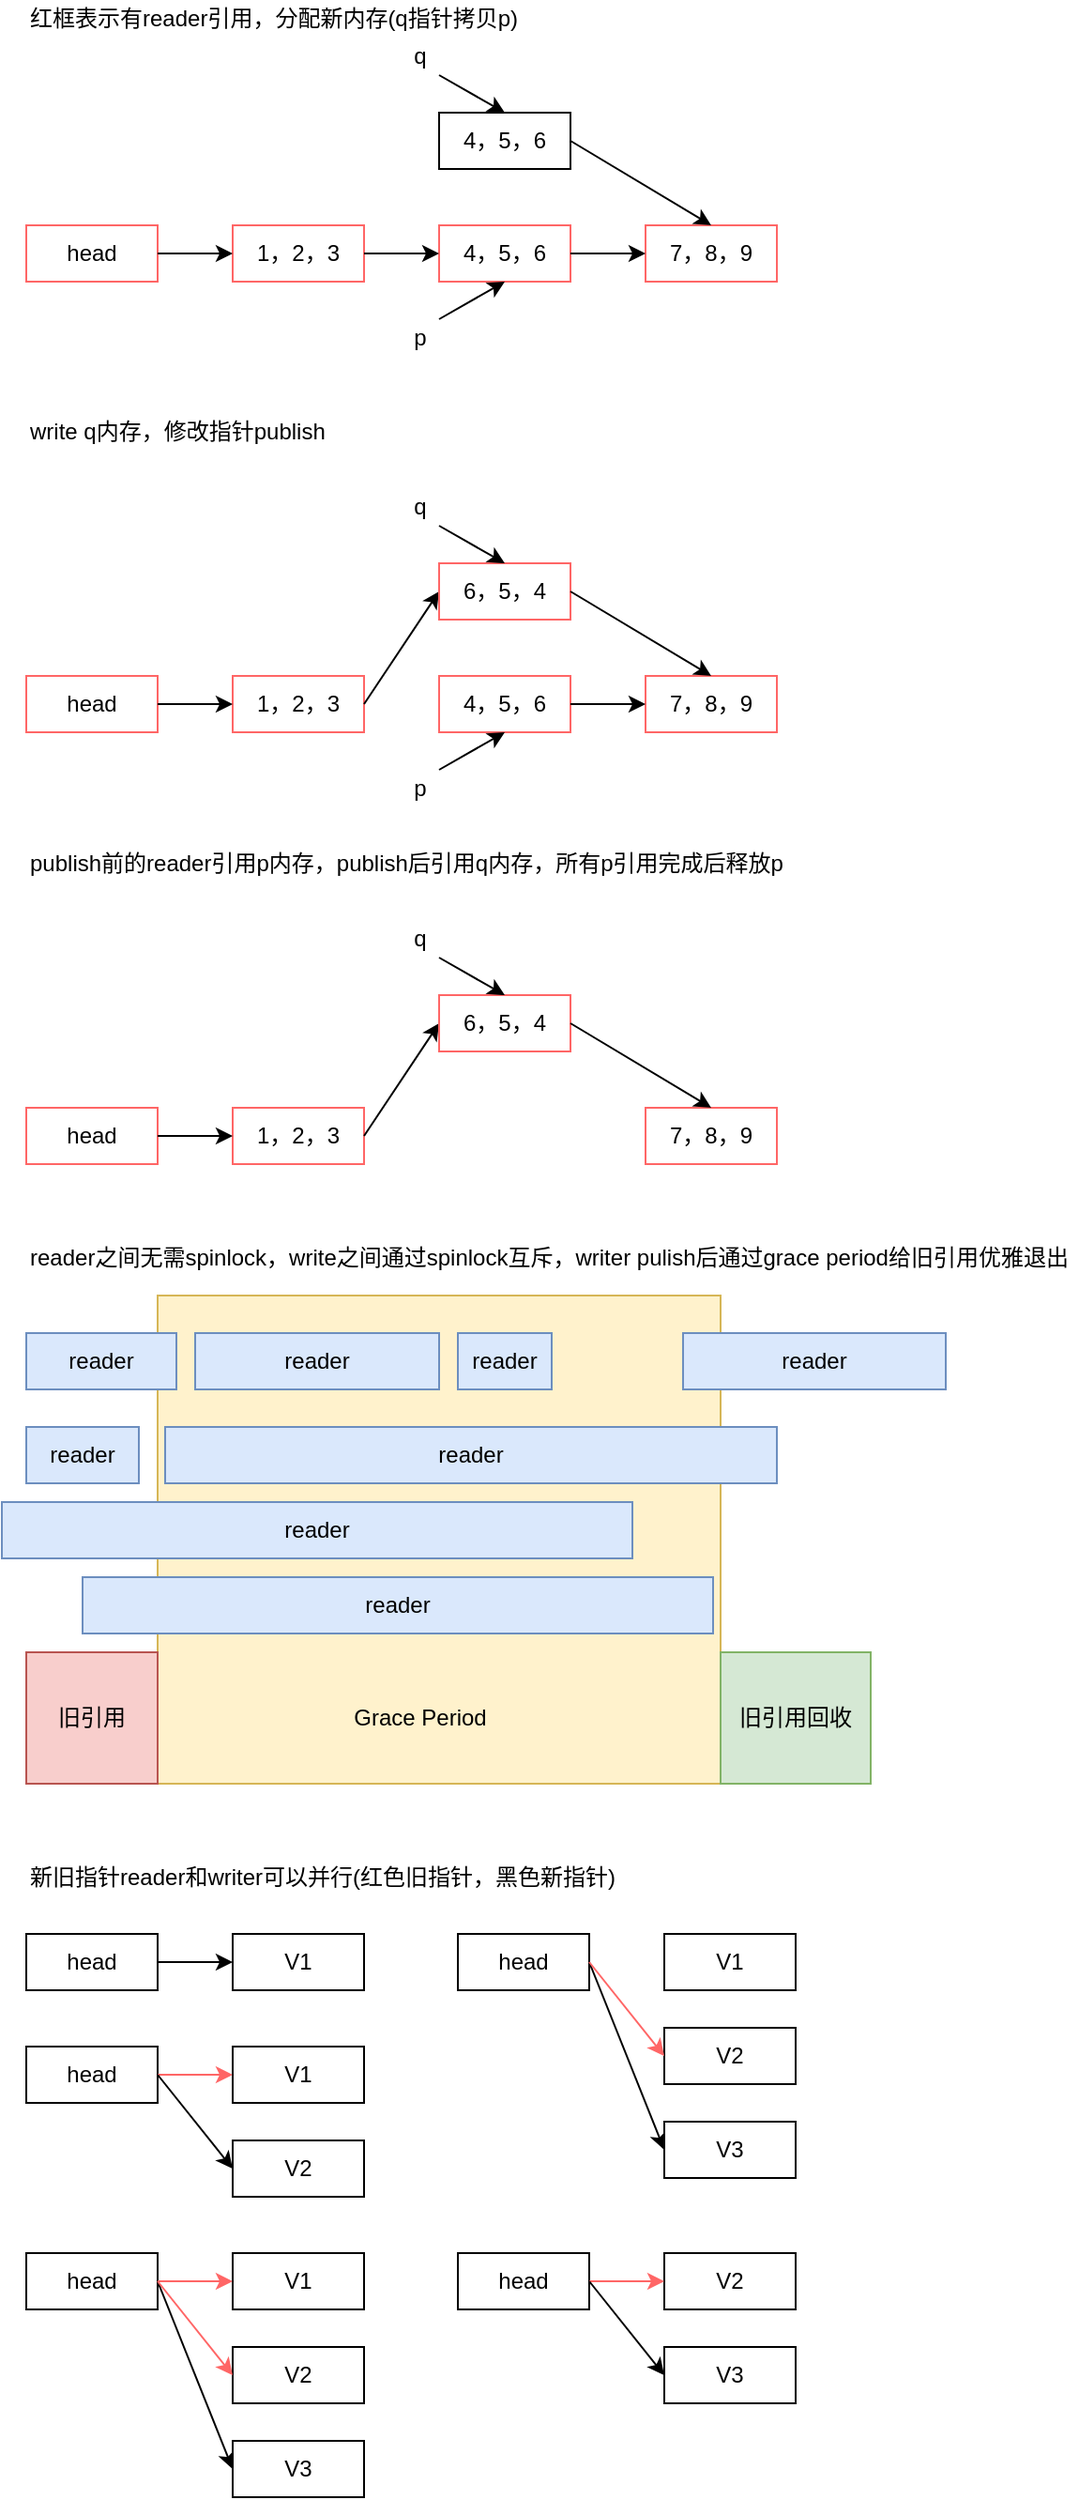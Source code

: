 <mxfile version="13.6.2" type="device"><diagram id="u5bQaV5HEobpwJ1IfBo7" name="Page-1"><mxGraphModel dx="946" dy="454" grid="1" gridSize="10" guides="1" tooltips="1" connect="1" arrows="1" fold="1" page="1" pageScale="1" pageWidth="827" pageHeight="1169" math="0" shadow="0"><root><mxCell id="0"/><mxCell id="1" parent="0"/><mxCell id="kQjtZrQeTBsBWDEc561g-82" value="" style="rounded=0;whiteSpace=wrap;html=1;strokeColor=#d6b656;align=left;labelBackgroundColor=none;fillColor=#fff2cc;" vertex="1" parent="1"><mxGeometry x="180" y="740" width="300" height="260" as="geometry"/></mxCell><mxCell id="kQjtZrQeTBsBWDEc561g-1" value="head" style="rounded=0;whiteSpace=wrap;html=1;strokeColor=#FF6666;" vertex="1" parent="1"><mxGeometry x="110" y="170" width="70" height="30" as="geometry"/></mxCell><mxCell id="kQjtZrQeTBsBWDEc561g-2" value="1，2，3" style="rounded=0;whiteSpace=wrap;html=1;strokeColor=#FF6666;" vertex="1" parent="1"><mxGeometry x="220" y="170" width="70" height="30" as="geometry"/></mxCell><mxCell id="kQjtZrQeTBsBWDEc561g-3" value="4，5，6" style="rounded=0;whiteSpace=wrap;html=1;strokeColor=#FF6666;" vertex="1" parent="1"><mxGeometry x="330" y="170" width="70" height="30" as="geometry"/></mxCell><mxCell id="kQjtZrQeTBsBWDEc561g-4" value="7，8，9" style="rounded=0;whiteSpace=wrap;html=1;strokeColor=#FF6666;" vertex="1" parent="1"><mxGeometry x="440" y="170" width="70" height="30" as="geometry"/></mxCell><mxCell id="kQjtZrQeTBsBWDEc561g-5" value="" style="endArrow=classic;html=1;exitX=1;exitY=0.5;exitDx=0;exitDy=0;" edge="1" parent="1" source="kQjtZrQeTBsBWDEc561g-1"><mxGeometry width="50" height="50" relative="1" as="geometry"><mxPoint x="390" y="260" as="sourcePoint"/><mxPoint x="220" y="185" as="targetPoint"/></mxGeometry></mxCell><mxCell id="kQjtZrQeTBsBWDEc561g-6" value="" style="endArrow=classic;html=1;exitX=1;exitY=0.5;exitDx=0;exitDy=0;entryX=0;entryY=0.5;entryDx=0;entryDy=0;" edge="1" parent="1" source="kQjtZrQeTBsBWDEc561g-2" target="kQjtZrQeTBsBWDEc561g-3"><mxGeometry width="50" height="50" relative="1" as="geometry"><mxPoint x="390" y="260" as="sourcePoint"/><mxPoint x="440" y="210" as="targetPoint"/></mxGeometry></mxCell><mxCell id="kQjtZrQeTBsBWDEc561g-7" value="" style="endArrow=classic;html=1;exitX=1;exitY=0.5;exitDx=0;exitDy=0;entryX=0;entryY=0.5;entryDx=0;entryDy=0;" edge="1" parent="1" source="kQjtZrQeTBsBWDEc561g-3" target="kQjtZrQeTBsBWDEc561g-4"><mxGeometry width="50" height="50" relative="1" as="geometry"><mxPoint x="390" y="260" as="sourcePoint"/><mxPoint x="440" y="210" as="targetPoint"/></mxGeometry></mxCell><mxCell id="kQjtZrQeTBsBWDEc561g-15" value="" style="endArrow=classic;html=1;entryX=0.5;entryY=1;entryDx=0;entryDy=0;" edge="1" parent="1" target="kQjtZrQeTBsBWDEc561g-3"><mxGeometry width="50" height="50" relative="1" as="geometry"><mxPoint x="330" y="220" as="sourcePoint"/><mxPoint x="440" y="210" as="targetPoint"/></mxGeometry></mxCell><mxCell id="kQjtZrQeTBsBWDEc561g-16" value="p" style="text;html=1;strokeColor=none;fillColor=none;align=center;verticalAlign=middle;whiteSpace=wrap;rounded=0;" vertex="1" parent="1"><mxGeometry x="310" y="220" width="20" height="20" as="geometry"/></mxCell><mxCell id="kQjtZrQeTBsBWDEc561g-17" value="4，5，6" style="rounded=0;whiteSpace=wrap;html=1;" vertex="1" parent="1"><mxGeometry x="330" y="110" width="70" height="30" as="geometry"/></mxCell><mxCell id="kQjtZrQeTBsBWDEc561g-18" value="" style="endArrow=classic;html=1;entryX=0.5;entryY=0;entryDx=0;entryDy=0;" edge="1" parent="1" target="kQjtZrQeTBsBWDEc561g-17"><mxGeometry width="50" height="50" relative="1" as="geometry"><mxPoint x="330" y="90" as="sourcePoint"/><mxPoint x="440" y="210" as="targetPoint"/></mxGeometry></mxCell><mxCell id="kQjtZrQeTBsBWDEc561g-19" value="q" style="text;html=1;strokeColor=none;fillColor=none;align=center;verticalAlign=middle;whiteSpace=wrap;rounded=0;" vertex="1" parent="1"><mxGeometry x="310" y="70" width="20" height="20" as="geometry"/></mxCell><mxCell id="kQjtZrQeTBsBWDEc561g-20" value="" style="endArrow=classic;html=1;entryX=0.5;entryY=0;entryDx=0;entryDy=0;exitX=1;exitY=0.5;exitDx=0;exitDy=0;" edge="1" parent="1" source="kQjtZrQeTBsBWDEc561g-17" target="kQjtZrQeTBsBWDEc561g-4"><mxGeometry width="50" height="50" relative="1" as="geometry"><mxPoint x="390" y="260" as="sourcePoint"/><mxPoint x="440" y="210" as="targetPoint"/></mxGeometry></mxCell><mxCell id="kQjtZrQeTBsBWDEc561g-21" value="write q内存，修改指针publish" style="text;html=1;strokeColor=none;fillColor=none;align=left;verticalAlign=middle;whiteSpace=wrap;rounded=0;" vertex="1" parent="1"><mxGeometry x="110" y="270" width="400" height="20" as="geometry"/></mxCell><mxCell id="kQjtZrQeTBsBWDEc561g-22" value="红框表示有reader引用，分配新内存(q指针拷贝p)" style="text;html=1;strokeColor=none;fillColor=none;align=left;verticalAlign=middle;whiteSpace=wrap;rounded=0;" vertex="1" parent="1"><mxGeometry x="110" y="50" width="400" height="20" as="geometry"/></mxCell><mxCell id="kQjtZrQeTBsBWDEc561g-23" value="head" style="rounded=0;whiteSpace=wrap;html=1;strokeColor=#FF6666;" vertex="1" parent="1"><mxGeometry x="110" y="410" width="70" height="30" as="geometry"/></mxCell><mxCell id="kQjtZrQeTBsBWDEc561g-24" value="1，2，3" style="rounded=0;whiteSpace=wrap;html=1;strokeColor=#FF6666;" vertex="1" parent="1"><mxGeometry x="220" y="410" width="70" height="30" as="geometry"/></mxCell><mxCell id="kQjtZrQeTBsBWDEc561g-25" value="4，5，6" style="rounded=0;whiteSpace=wrap;html=1;strokeColor=#FF6666;" vertex="1" parent="1"><mxGeometry x="330" y="410" width="70" height="30" as="geometry"/></mxCell><mxCell id="kQjtZrQeTBsBWDEc561g-26" value="7，8，9" style="rounded=0;whiteSpace=wrap;html=1;strokeColor=#FF6666;" vertex="1" parent="1"><mxGeometry x="440" y="410" width="70" height="30" as="geometry"/></mxCell><mxCell id="kQjtZrQeTBsBWDEc561g-27" value="" style="endArrow=classic;html=1;exitX=1;exitY=0.5;exitDx=0;exitDy=0;" edge="1" source="kQjtZrQeTBsBWDEc561g-23" parent="1"><mxGeometry width="50" height="50" relative="1" as="geometry"><mxPoint x="390" y="500" as="sourcePoint"/><mxPoint x="220" y="425" as="targetPoint"/></mxGeometry></mxCell><mxCell id="kQjtZrQeTBsBWDEc561g-28" value="" style="endArrow=classic;html=1;exitX=1;exitY=0.5;exitDx=0;exitDy=0;entryX=0;entryY=0.5;entryDx=0;entryDy=0;" edge="1" source="kQjtZrQeTBsBWDEc561g-24" target="kQjtZrQeTBsBWDEc561g-32" parent="1"><mxGeometry width="50" height="50" relative="1" as="geometry"><mxPoint x="390" y="500" as="sourcePoint"/><mxPoint x="440" y="450" as="targetPoint"/></mxGeometry></mxCell><mxCell id="kQjtZrQeTBsBWDEc561g-29" value="" style="endArrow=classic;html=1;exitX=1;exitY=0.5;exitDx=0;exitDy=0;entryX=0;entryY=0.5;entryDx=0;entryDy=0;" edge="1" source="kQjtZrQeTBsBWDEc561g-25" target="kQjtZrQeTBsBWDEc561g-26" parent="1"><mxGeometry width="50" height="50" relative="1" as="geometry"><mxPoint x="390" y="500" as="sourcePoint"/><mxPoint x="440" y="450" as="targetPoint"/></mxGeometry></mxCell><mxCell id="kQjtZrQeTBsBWDEc561g-30" value="" style="endArrow=classic;html=1;entryX=0.5;entryY=1;entryDx=0;entryDy=0;" edge="1" target="kQjtZrQeTBsBWDEc561g-25" parent="1"><mxGeometry width="50" height="50" relative="1" as="geometry"><mxPoint x="330" y="460" as="sourcePoint"/><mxPoint x="440" y="450" as="targetPoint"/></mxGeometry></mxCell><mxCell id="kQjtZrQeTBsBWDEc561g-31" value="p" style="text;html=1;strokeColor=none;fillColor=none;align=center;verticalAlign=middle;whiteSpace=wrap;rounded=0;" vertex="1" parent="1"><mxGeometry x="310" y="460" width="20" height="20" as="geometry"/></mxCell><mxCell id="kQjtZrQeTBsBWDEc561g-32" value="6，5，4" style="rounded=0;whiteSpace=wrap;html=1;strokeColor=#FF6666;" vertex="1" parent="1"><mxGeometry x="330" y="350" width="70" height="30" as="geometry"/></mxCell><mxCell id="kQjtZrQeTBsBWDEc561g-33" value="" style="endArrow=classic;html=1;entryX=0.5;entryY=0;entryDx=0;entryDy=0;" edge="1" target="kQjtZrQeTBsBWDEc561g-32" parent="1"><mxGeometry width="50" height="50" relative="1" as="geometry"><mxPoint x="330" y="330" as="sourcePoint"/><mxPoint x="440" y="450" as="targetPoint"/></mxGeometry></mxCell><mxCell id="kQjtZrQeTBsBWDEc561g-34" value="" style="endArrow=classic;html=1;entryX=0.5;entryY=0;entryDx=0;entryDy=0;exitX=1;exitY=0.5;exitDx=0;exitDy=0;" edge="1" source="kQjtZrQeTBsBWDEc561g-32" target="kQjtZrQeTBsBWDEc561g-26" parent="1"><mxGeometry width="50" height="50" relative="1" as="geometry"><mxPoint x="390" y="500" as="sourcePoint"/><mxPoint x="440" y="450" as="targetPoint"/></mxGeometry></mxCell><mxCell id="kQjtZrQeTBsBWDEc561g-35" value="q" style="text;html=1;strokeColor=none;fillColor=none;align=center;verticalAlign=middle;whiteSpace=wrap;rounded=0;" vertex="1" parent="1"><mxGeometry x="310" y="310" width="20" height="20" as="geometry"/></mxCell><mxCell id="kQjtZrQeTBsBWDEc561g-36" value="publish前的reader引用p内存，publish后引用q内存，所有p引用完成后释放p" style="text;html=1;strokeColor=none;fillColor=none;align=left;verticalAlign=middle;whiteSpace=wrap;rounded=0;" vertex="1" parent="1"><mxGeometry x="110" y="500" width="410" height="20" as="geometry"/></mxCell><mxCell id="kQjtZrQeTBsBWDEc561g-37" value="head" style="rounded=0;whiteSpace=wrap;html=1;strokeColor=#FF6666;" vertex="1" parent="1"><mxGeometry x="110" y="640" width="70" height="30" as="geometry"/></mxCell><mxCell id="kQjtZrQeTBsBWDEc561g-38" value="1，2，3" style="rounded=0;whiteSpace=wrap;html=1;strokeColor=#FF6666;" vertex="1" parent="1"><mxGeometry x="220" y="640" width="70" height="30" as="geometry"/></mxCell><mxCell id="kQjtZrQeTBsBWDEc561g-40" value="7，8，9" style="rounded=0;whiteSpace=wrap;html=1;strokeColor=#FF6666;" vertex="1" parent="1"><mxGeometry x="440" y="640" width="70" height="30" as="geometry"/></mxCell><mxCell id="kQjtZrQeTBsBWDEc561g-41" value="" style="endArrow=classic;html=1;exitX=1;exitY=0.5;exitDx=0;exitDy=0;" edge="1" source="kQjtZrQeTBsBWDEc561g-37" parent="1"><mxGeometry width="50" height="50" relative="1" as="geometry"><mxPoint x="390" y="730" as="sourcePoint"/><mxPoint x="220" y="655" as="targetPoint"/></mxGeometry></mxCell><mxCell id="kQjtZrQeTBsBWDEc561g-42" value="" style="endArrow=classic;html=1;exitX=1;exitY=0.5;exitDx=0;exitDy=0;entryX=0;entryY=0.5;entryDx=0;entryDy=0;" edge="1" source="kQjtZrQeTBsBWDEc561g-38" target="kQjtZrQeTBsBWDEc561g-46" parent="1"><mxGeometry width="50" height="50" relative="1" as="geometry"><mxPoint x="390" y="730" as="sourcePoint"/><mxPoint x="440" y="680" as="targetPoint"/></mxGeometry></mxCell><mxCell id="kQjtZrQeTBsBWDEc561g-46" value="6，5，4" style="rounded=0;whiteSpace=wrap;html=1;strokeColor=#FF6666;" vertex="1" parent="1"><mxGeometry x="330" y="580" width="70" height="30" as="geometry"/></mxCell><mxCell id="kQjtZrQeTBsBWDEc561g-47" value="" style="endArrow=classic;html=1;entryX=0.5;entryY=0;entryDx=0;entryDy=0;" edge="1" target="kQjtZrQeTBsBWDEc561g-46" parent="1"><mxGeometry width="50" height="50" relative="1" as="geometry"><mxPoint x="330" y="560" as="sourcePoint"/><mxPoint x="440" y="680" as="targetPoint"/></mxGeometry></mxCell><mxCell id="kQjtZrQeTBsBWDEc561g-48" value="" style="endArrow=classic;html=1;entryX=0.5;entryY=0;entryDx=0;entryDy=0;exitX=1;exitY=0.5;exitDx=0;exitDy=0;" edge="1" source="kQjtZrQeTBsBWDEc561g-46" target="kQjtZrQeTBsBWDEc561g-40" parent="1"><mxGeometry width="50" height="50" relative="1" as="geometry"><mxPoint x="390" y="730" as="sourcePoint"/><mxPoint x="440" y="680" as="targetPoint"/></mxGeometry></mxCell><mxCell id="kQjtZrQeTBsBWDEc561g-49" value="q" style="text;html=1;strokeColor=none;fillColor=none;align=center;verticalAlign=middle;whiteSpace=wrap;rounded=0;" vertex="1" parent="1"><mxGeometry x="310" y="540" width="20" height="20" as="geometry"/></mxCell><mxCell id="kQjtZrQeTBsBWDEc561g-50" value="新旧指针reader和writer可以并行(红色旧指针，黑色新指针)" style="text;html=1;strokeColor=none;fillColor=none;align=left;verticalAlign=middle;whiteSpace=wrap;rounded=0;" vertex="1" parent="1"><mxGeometry x="110" y="1040" width="410" height="20" as="geometry"/></mxCell><mxCell id="kQjtZrQeTBsBWDEc561g-51" value="head" style="rounded=0;whiteSpace=wrap;html=1;" vertex="1" parent="1"><mxGeometry x="110" y="1080" width="70" height="30" as="geometry"/></mxCell><mxCell id="kQjtZrQeTBsBWDEc561g-52" value="V1" style="rounded=0;whiteSpace=wrap;html=1;" vertex="1" parent="1"><mxGeometry x="220" y="1080" width="70" height="30" as="geometry"/></mxCell><mxCell id="kQjtZrQeTBsBWDEc561g-53" value="" style="endArrow=classic;html=1;exitX=1;exitY=0.5;exitDx=0;exitDy=0;" edge="1" parent="1" source="kQjtZrQeTBsBWDEc561g-51" target="kQjtZrQeTBsBWDEc561g-52"><mxGeometry width="50" height="50" relative="1" as="geometry"><mxPoint x="190" y="985" as="sourcePoint"/><mxPoint x="230" y="985" as="targetPoint"/></mxGeometry></mxCell><mxCell id="kQjtZrQeTBsBWDEc561g-54" value="head" style="rounded=0;whiteSpace=wrap;html=1;" vertex="1" parent="1"><mxGeometry x="110" y="1140" width="70" height="30" as="geometry"/></mxCell><mxCell id="kQjtZrQeTBsBWDEc561g-55" value="V1" style="rounded=0;whiteSpace=wrap;html=1;" vertex="1" parent="1"><mxGeometry x="220" y="1140" width="70" height="30" as="geometry"/></mxCell><mxCell id="kQjtZrQeTBsBWDEc561g-56" value="" style="endArrow=classic;html=1;exitX=1;exitY=0.5;exitDx=0;exitDy=0;strokeColor=#FF6666;" edge="1" source="kQjtZrQeTBsBWDEc561g-54" target="kQjtZrQeTBsBWDEc561g-55" parent="1"><mxGeometry width="50" height="50" relative="1" as="geometry"><mxPoint x="190" y="1045" as="sourcePoint"/><mxPoint x="230" y="1045" as="targetPoint"/></mxGeometry></mxCell><mxCell id="kQjtZrQeTBsBWDEc561g-57" value="V2" style="rounded=0;whiteSpace=wrap;html=1;" vertex="1" parent="1"><mxGeometry x="220" y="1190" width="70" height="30" as="geometry"/></mxCell><mxCell id="kQjtZrQeTBsBWDEc561g-58" value="" style="endArrow=classic;html=1;exitX=1;exitY=0.5;exitDx=0;exitDy=0;entryX=0;entryY=0.5;entryDx=0;entryDy=0;" edge="1" parent="1" source="kQjtZrQeTBsBWDEc561g-54" target="kQjtZrQeTBsBWDEc561g-57"><mxGeometry width="50" height="50" relative="1" as="geometry"><mxPoint x="190" y="1165" as="sourcePoint"/><mxPoint x="230" y="1165" as="targetPoint"/></mxGeometry></mxCell><mxCell id="kQjtZrQeTBsBWDEc561g-59" value="head" style="rounded=0;whiteSpace=wrap;html=1;" vertex="1" parent="1"><mxGeometry x="110" y="1250" width="70" height="30" as="geometry"/></mxCell><mxCell id="kQjtZrQeTBsBWDEc561g-60" value="V1" style="rounded=0;whiteSpace=wrap;html=1;" vertex="1" parent="1"><mxGeometry x="220" y="1250" width="70" height="30" as="geometry"/></mxCell><mxCell id="kQjtZrQeTBsBWDEc561g-61" value="" style="endArrow=classic;html=1;exitX=1;exitY=0.5;exitDx=0;exitDy=0;strokeColor=#FF6666;" edge="1" source="kQjtZrQeTBsBWDEc561g-59" target="kQjtZrQeTBsBWDEc561g-60" parent="1"><mxGeometry width="50" height="50" relative="1" as="geometry"><mxPoint x="190" y="1155" as="sourcePoint"/><mxPoint x="230" y="1155" as="targetPoint"/></mxGeometry></mxCell><mxCell id="kQjtZrQeTBsBWDEc561g-62" value="V2" style="rounded=0;whiteSpace=wrap;html=1;" vertex="1" parent="1"><mxGeometry x="220" y="1300" width="70" height="30" as="geometry"/></mxCell><mxCell id="kQjtZrQeTBsBWDEc561g-63" value="" style="endArrow=classic;html=1;exitX=1;exitY=0.5;exitDx=0;exitDy=0;entryX=0;entryY=0.5;entryDx=0;entryDy=0;" edge="1" source="kQjtZrQeTBsBWDEc561g-59" target="kQjtZrQeTBsBWDEc561g-64" parent="1"><mxGeometry width="50" height="50" relative="1" as="geometry"><mxPoint x="190" y="1275" as="sourcePoint"/><mxPoint x="230" y="1275" as="targetPoint"/></mxGeometry></mxCell><mxCell id="kQjtZrQeTBsBWDEc561g-64" value="V3" style="rounded=0;whiteSpace=wrap;html=1;" vertex="1" parent="1"><mxGeometry x="220" y="1350" width="70" height="30" as="geometry"/></mxCell><mxCell id="kQjtZrQeTBsBWDEc561g-65" value="" style="endArrow=classic;html=1;exitX=1;exitY=0.5;exitDx=0;exitDy=0;strokeColor=#FF6666;entryX=0;entryY=0.5;entryDx=0;entryDy=0;" edge="1" parent="1" source="kQjtZrQeTBsBWDEc561g-59" target="kQjtZrQeTBsBWDEc561g-62"><mxGeometry width="50" height="50" relative="1" as="geometry"><mxPoint x="190" y="1275" as="sourcePoint"/><mxPoint x="230" y="1275" as="targetPoint"/></mxGeometry></mxCell><mxCell id="kQjtZrQeTBsBWDEc561g-66" value="head" style="rounded=0;whiteSpace=wrap;html=1;" vertex="1" parent="1"><mxGeometry x="340" y="1250" width="70" height="30" as="geometry"/></mxCell><mxCell id="kQjtZrQeTBsBWDEc561g-67" value="V2" style="rounded=0;whiteSpace=wrap;html=1;" vertex="1" parent="1"><mxGeometry x="450" y="1250" width="70" height="30" as="geometry"/></mxCell><mxCell id="kQjtZrQeTBsBWDEc561g-68" value="" style="endArrow=classic;html=1;exitX=1;exitY=0.5;exitDx=0;exitDy=0;strokeColor=#FF6666;" edge="1" source="kQjtZrQeTBsBWDEc561g-66" target="kQjtZrQeTBsBWDEc561g-67" parent="1"><mxGeometry width="50" height="50" relative="1" as="geometry"><mxPoint x="420" y="1155" as="sourcePoint"/><mxPoint x="460" y="1155" as="targetPoint"/></mxGeometry></mxCell><mxCell id="kQjtZrQeTBsBWDEc561g-69" value="V3" style="rounded=0;whiteSpace=wrap;html=1;" vertex="1" parent="1"><mxGeometry x="450" y="1300" width="70" height="30" as="geometry"/></mxCell><mxCell id="kQjtZrQeTBsBWDEc561g-70" value="" style="endArrow=classic;html=1;exitX=1;exitY=0.5;exitDx=0;exitDy=0;entryX=0;entryY=0.5;entryDx=0;entryDy=0;" edge="1" source="kQjtZrQeTBsBWDEc561g-66" target="kQjtZrQeTBsBWDEc561g-69" parent="1"><mxGeometry width="50" height="50" relative="1" as="geometry"><mxPoint x="420" y="1275" as="sourcePoint"/><mxPoint x="460" y="1275" as="targetPoint"/></mxGeometry></mxCell><mxCell id="kQjtZrQeTBsBWDEc561g-71" value="head" style="rounded=0;whiteSpace=wrap;html=1;" vertex="1" parent="1"><mxGeometry x="340" y="1080" width="70" height="30" as="geometry"/></mxCell><mxCell id="kQjtZrQeTBsBWDEc561g-72" value="V1" style="rounded=0;whiteSpace=wrap;html=1;" vertex="1" parent="1"><mxGeometry x="450" y="1080" width="70" height="30" as="geometry"/></mxCell><mxCell id="kQjtZrQeTBsBWDEc561g-74" value="V2" style="rounded=0;whiteSpace=wrap;html=1;" vertex="1" parent="1"><mxGeometry x="450" y="1130" width="70" height="30" as="geometry"/></mxCell><mxCell id="kQjtZrQeTBsBWDEc561g-75" value="" style="endArrow=classic;html=1;exitX=1;exitY=0.5;exitDx=0;exitDy=0;entryX=0;entryY=0.5;entryDx=0;entryDy=0;" edge="1" source="kQjtZrQeTBsBWDEc561g-71" target="kQjtZrQeTBsBWDEc561g-76" parent="1"><mxGeometry width="50" height="50" relative="1" as="geometry"><mxPoint x="420" y="1105" as="sourcePoint"/><mxPoint x="460" y="1105" as="targetPoint"/></mxGeometry></mxCell><mxCell id="kQjtZrQeTBsBWDEc561g-76" value="V3" style="rounded=0;whiteSpace=wrap;html=1;" vertex="1" parent="1"><mxGeometry x="450" y="1180" width="70" height="30" as="geometry"/></mxCell><mxCell id="kQjtZrQeTBsBWDEc561g-77" value="" style="endArrow=classic;html=1;exitX=1;exitY=0.5;exitDx=0;exitDy=0;strokeColor=#FF6666;entryX=0;entryY=0.5;entryDx=0;entryDy=0;" edge="1" source="kQjtZrQeTBsBWDEc561g-71" target="kQjtZrQeTBsBWDEc561g-74" parent="1"><mxGeometry width="50" height="50" relative="1" as="geometry"><mxPoint x="420" y="1105" as="sourcePoint"/><mxPoint x="460" y="1105" as="targetPoint"/></mxGeometry></mxCell><mxCell id="kQjtZrQeTBsBWDEc561g-78" value="reader" style="rounded=0;whiteSpace=wrap;html=1;fillColor=#dae8fc;strokeColor=#6c8ebf;" vertex="1" parent="1"><mxGeometry x="110" y="760" width="80" height="30" as="geometry"/></mxCell><mxCell id="kQjtZrQeTBsBWDEc561g-79" value="reader" style="rounded=0;whiteSpace=wrap;html=1;fillColor=#dae8fc;strokeColor=#6c8ebf;" vertex="1" parent="1"><mxGeometry x="200" y="760" width="130" height="30" as="geometry"/></mxCell><mxCell id="kQjtZrQeTBsBWDEc561g-80" value="旧引用" style="rounded=0;whiteSpace=wrap;html=1;fillColor=#f8cecc;strokeColor=#b85450;" vertex="1" parent="1"><mxGeometry x="110" y="930" width="70" height="70" as="geometry"/></mxCell><mxCell id="kQjtZrQeTBsBWDEc561g-81" value="reader之间无需spinlock，write之间通过spinlock互斥，writer pulish后通过grace period给旧引用优雅退出" style="text;html=1;strokeColor=none;fillColor=none;align=left;verticalAlign=middle;whiteSpace=wrap;rounded=0;" vertex="1" parent="1"><mxGeometry x="110" y="710" width="560" height="20" as="geometry"/></mxCell><mxCell id="kQjtZrQeTBsBWDEc561g-83" value="reader" style="rounded=0;whiteSpace=wrap;html=1;fillColor=#dae8fc;strokeColor=#6c8ebf;" vertex="1" parent="1"><mxGeometry x="110" y="810" width="60" height="30" as="geometry"/></mxCell><mxCell id="kQjtZrQeTBsBWDEc561g-84" value="reader" style="rounded=0;whiteSpace=wrap;html=1;fillColor=#dae8fc;strokeColor=#6c8ebf;" vertex="1" parent="1"><mxGeometry x="340" y="760" width="50" height="30" as="geometry"/></mxCell><mxCell id="kQjtZrQeTBsBWDEc561g-85" value="reader" style="rounded=0;whiteSpace=wrap;html=1;fillColor=#dae8fc;strokeColor=#6c8ebf;" vertex="1" parent="1"><mxGeometry x="460" y="760" width="140" height="30" as="geometry"/></mxCell><mxCell id="kQjtZrQeTBsBWDEc561g-86" value="reader" style="rounded=0;whiteSpace=wrap;html=1;fillColor=#dae8fc;strokeColor=#6c8ebf;" vertex="1" parent="1"><mxGeometry x="184" y="810" width="326" height="30" as="geometry"/></mxCell><mxCell id="kQjtZrQeTBsBWDEc561g-87" value="reader" style="rounded=0;whiteSpace=wrap;html=1;fillColor=#dae8fc;strokeColor=#6c8ebf;" vertex="1" parent="1"><mxGeometry x="97" y="850" width="336" height="30" as="geometry"/></mxCell><mxCell id="kQjtZrQeTBsBWDEc561g-89" value="reader" style="rounded=0;whiteSpace=wrap;html=1;fillColor=#dae8fc;strokeColor=#6c8ebf;" vertex="1" parent="1"><mxGeometry x="140" y="890" width="336" height="30" as="geometry"/></mxCell><mxCell id="kQjtZrQeTBsBWDEc561g-90" value="Grace Period" style="text;html=1;strokeColor=none;fillColor=none;align=center;verticalAlign=middle;whiteSpace=wrap;rounded=0;" vertex="1" parent="1"><mxGeometry x="255" y="932.5" width="130" height="65" as="geometry"/></mxCell><mxCell id="kQjtZrQeTBsBWDEc561g-91" value="旧引用回收" style="rounded=0;whiteSpace=wrap;html=1;fillColor=#d5e8d4;strokeColor=#82b366;" vertex="1" parent="1"><mxGeometry x="480" y="930" width="80" height="70" as="geometry"/></mxCell></root></mxGraphModel></diagram></mxfile>